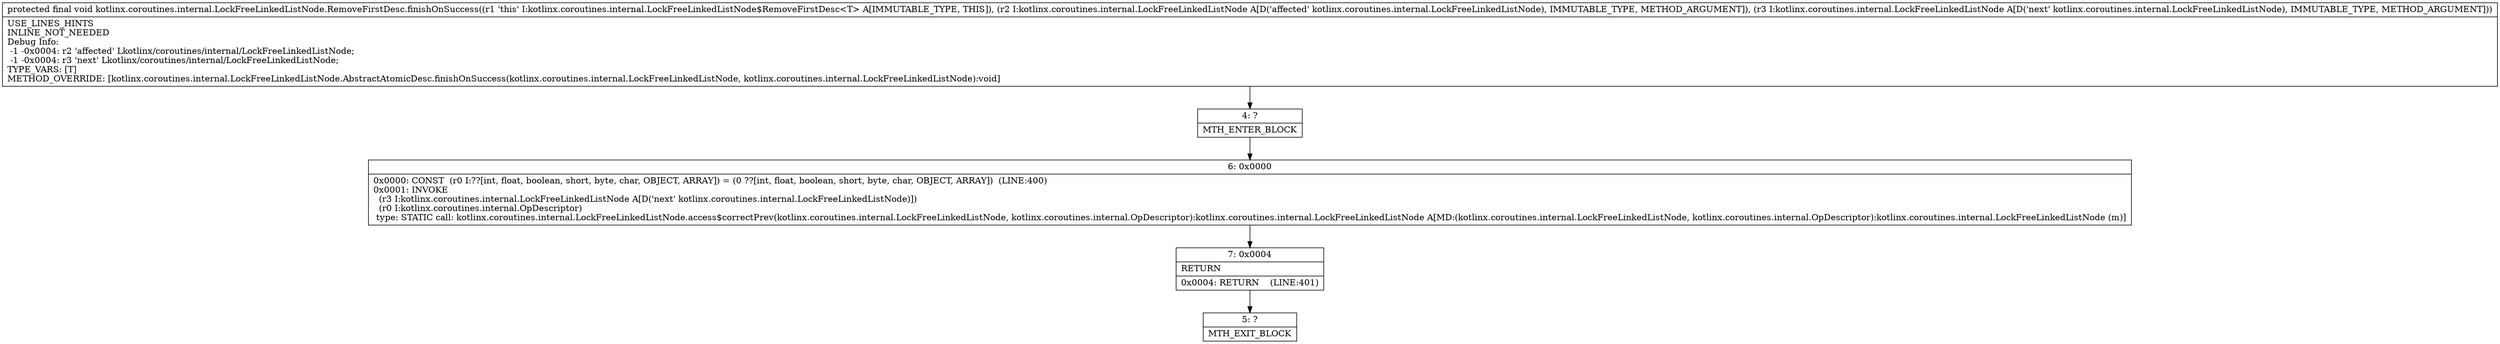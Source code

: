 digraph "CFG forkotlinx.coroutines.internal.LockFreeLinkedListNode.RemoveFirstDesc.finishOnSuccess(Lkotlinx\/coroutines\/internal\/LockFreeLinkedListNode;Lkotlinx\/coroutines\/internal\/LockFreeLinkedListNode;)V" {
Node_4 [shape=record,label="{4\:\ ?|MTH_ENTER_BLOCK\l}"];
Node_6 [shape=record,label="{6\:\ 0x0000|0x0000: CONST  (r0 I:??[int, float, boolean, short, byte, char, OBJECT, ARRAY]) = (0 ??[int, float, boolean, short, byte, char, OBJECT, ARRAY])  (LINE:400)\l0x0001: INVOKE  \l  (r3 I:kotlinx.coroutines.internal.LockFreeLinkedListNode A[D('next' kotlinx.coroutines.internal.LockFreeLinkedListNode)])\l  (r0 I:kotlinx.coroutines.internal.OpDescriptor)\l type: STATIC call: kotlinx.coroutines.internal.LockFreeLinkedListNode.access$correctPrev(kotlinx.coroutines.internal.LockFreeLinkedListNode, kotlinx.coroutines.internal.OpDescriptor):kotlinx.coroutines.internal.LockFreeLinkedListNode A[MD:(kotlinx.coroutines.internal.LockFreeLinkedListNode, kotlinx.coroutines.internal.OpDescriptor):kotlinx.coroutines.internal.LockFreeLinkedListNode (m)]\l}"];
Node_7 [shape=record,label="{7\:\ 0x0004|RETURN\l|0x0004: RETURN    (LINE:401)\l}"];
Node_5 [shape=record,label="{5\:\ ?|MTH_EXIT_BLOCK\l}"];
MethodNode[shape=record,label="{protected final void kotlinx.coroutines.internal.LockFreeLinkedListNode.RemoveFirstDesc.finishOnSuccess((r1 'this' I:kotlinx.coroutines.internal.LockFreeLinkedListNode$RemoveFirstDesc\<T\> A[IMMUTABLE_TYPE, THIS]), (r2 I:kotlinx.coroutines.internal.LockFreeLinkedListNode A[D('affected' kotlinx.coroutines.internal.LockFreeLinkedListNode), IMMUTABLE_TYPE, METHOD_ARGUMENT]), (r3 I:kotlinx.coroutines.internal.LockFreeLinkedListNode A[D('next' kotlinx.coroutines.internal.LockFreeLinkedListNode), IMMUTABLE_TYPE, METHOD_ARGUMENT]))  | USE_LINES_HINTS\lINLINE_NOT_NEEDED\lDebug Info:\l  \-1 \-0x0004: r2 'affected' Lkotlinx\/coroutines\/internal\/LockFreeLinkedListNode;\l  \-1 \-0x0004: r3 'next' Lkotlinx\/coroutines\/internal\/LockFreeLinkedListNode;\lTYPE_VARS: [T]\lMETHOD_OVERRIDE: [kotlinx.coroutines.internal.LockFreeLinkedListNode.AbstractAtomicDesc.finishOnSuccess(kotlinx.coroutines.internal.LockFreeLinkedListNode, kotlinx.coroutines.internal.LockFreeLinkedListNode):void]\l}"];
MethodNode -> Node_4;Node_4 -> Node_6;
Node_6 -> Node_7;
Node_7 -> Node_5;
}

